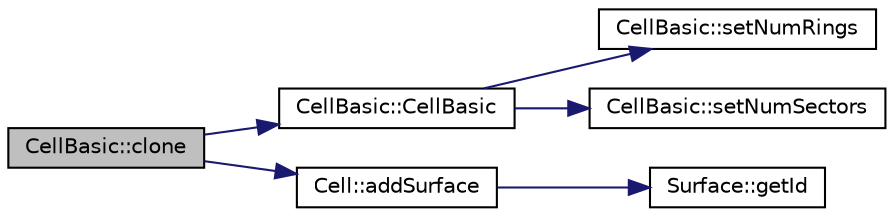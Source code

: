 digraph "CellBasic::clone"
{
  edge [fontname="Helvetica",fontsize="10",labelfontname="Helvetica",labelfontsize="10"];
  node [fontname="Helvetica",fontsize="10",shape=record];
  rankdir="LR";
  Node1 [label="CellBasic::clone",height=0.2,width=0.4,color="black", fillcolor="grey75", style="filled" fontcolor="black"];
  Node1 -> Node2 [color="midnightblue",fontsize="10",style="solid",fontname="Helvetica"];
  Node2 [label="CellBasic::CellBasic",height=0.2,width=0.4,color="black", fillcolor="white", style="filled",URL="$classCellBasic.html#ae40a1bd96323a32693d1088bd9b9a1cc"];
  Node2 -> Node3 [color="midnightblue",fontsize="10",style="solid",fontname="Helvetica"];
  Node3 [label="CellBasic::setNumRings",height=0.2,width=0.4,color="black", fillcolor="white", style="filled",URL="$classCellBasic.html#aabb439fc80329f063ccca9a1aa70e5a2",tooltip="Set the Cell&#39;s number of rings."];
  Node2 -> Node4 [color="midnightblue",fontsize="10",style="solid",fontname="Helvetica"];
  Node4 [label="CellBasic::setNumSectors",height=0.2,width=0.4,color="black", fillcolor="white", style="filled",URL="$classCellBasic.html#a6387edfa5eadaf8b21dbce6b30cf7521",tooltip="Set the Cell&#39;s number of sectors."];
  Node1 -> Node5 [color="midnightblue",fontsize="10",style="solid",fontname="Helvetica"];
  Node5 [label="Cell::addSurface",height=0.2,width=0.4,color="black", fillcolor="white", style="filled",URL="$classCell.html#aaf1680b706b11b4b0121aef6a4a81009",tooltip="Insert a Surface into this Cells container."];
  Node5 -> Node6 [color="midnightblue",fontsize="10",style="solid",fontname="Helvetica"];
  Node6 [label="Surface::getId",height=0.2,width=0.4,color="black", fillcolor="white", style="filled",URL="$classSurface.html#a017d43ba277780965b6d5aa928a635fc",tooltip="Return the Surface&#39;s user-defined ID."];
}
